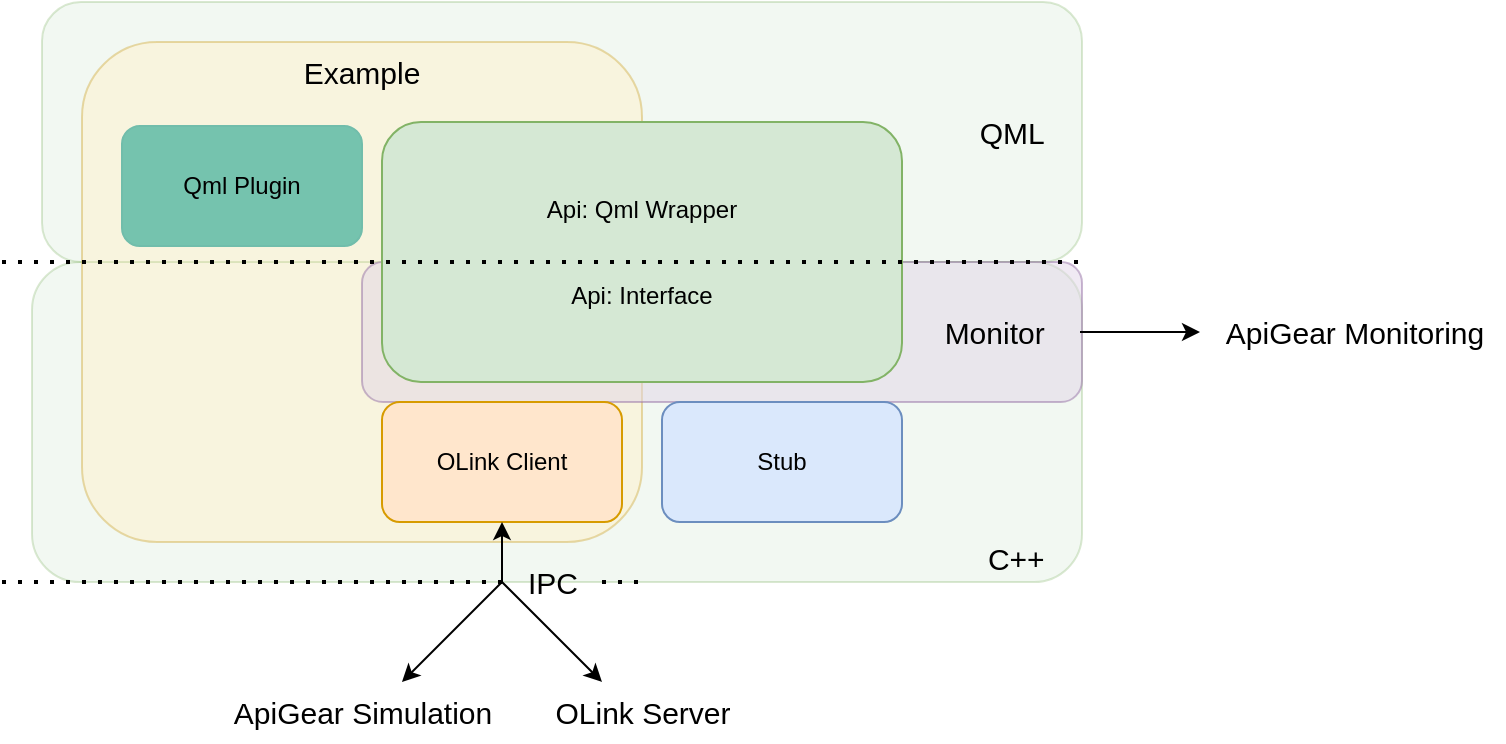 <mxfile version="20.8.10" type="device" pages="2"><diagram name="Page-1" id="pDMbOi06NpgcVXL0xbqy"><mxGraphModel dx="1098" dy="828" grid="1" gridSize="10" guides="1" tooltips="1" connect="1" arrows="1" fold="1" page="1" pageScale="1" pageWidth="850" pageHeight="1100" math="0" shadow="0"><root><mxCell id="0"/><mxCell id="1" parent="0"/><mxCell id="osFX8CQt6mLmNGy1H5lw-31" value="C++&amp;nbsp; &amp;nbsp;&amp;nbsp;" style="rounded=1;whiteSpace=wrap;html=1;glass=0;sketch=0;strokeColor=#82b366;fontSize=15;fillColor=#d5e8d4;opacity=30;align=right;verticalAlign=bottom;" vertex="1" parent="1"><mxGeometry x="45" y="190" width="525" height="160" as="geometry"/></mxCell><mxCell id="osFX8CQt6mLmNGy1H5lw-29" value="QML&amp;nbsp; &amp;nbsp;&amp;nbsp;" style="rounded=1;whiteSpace=wrap;html=1;glass=0;sketch=0;strokeColor=#82b366;fontSize=15;fillColor=#d5e8d4;opacity=30;align=right;" vertex="1" parent="1"><mxGeometry x="50" y="60" width="520" height="130" as="geometry"/></mxCell><mxCell id="osFX8CQt6mLmNGy1H5lw-6" value="Example" style="rounded=1;whiteSpace=wrap;html=1;glass=0;horizontal=1;verticalAlign=top;align=center;labelPosition=center;verticalLabelPosition=middle;fontSize=15;fillColor=#fff2cc;strokeColor=#d6b656;opacity=50;" vertex="1" parent="1"><mxGeometry x="70" y="80" width="280" height="250" as="geometry"/></mxCell><mxCell id="osFX8CQt6mLmNGy1H5lw-13" value="Monitor&amp;nbsp; &amp;nbsp;&amp;nbsp;" style="rounded=1;whiteSpace=wrap;html=1;glass=0;sketch=0;strokeColor=#9673a6;fontSize=15;fillColor=#e1d5e7;opacity=50;align=right;" vertex="1" parent="1"><mxGeometry x="210" y="190" width="360" height="70" as="geometry"/></mxCell><mxCell id="osFX8CQt6mLmNGy1H5lw-1" value="OLink Client" style="rounded=1;whiteSpace=wrap;html=1;fillColor=#ffe6cc;strokeColor=#d79b00;" vertex="1" parent="1"><mxGeometry x="220" y="260" width="120" height="60" as="geometry"/></mxCell><mxCell id="osFX8CQt6mLmNGy1H5lw-2" value="Stub" style="rounded=1;whiteSpace=wrap;html=1;fillColor=#dae8fc;strokeColor=#6c8ebf;" vertex="1" parent="1"><mxGeometry x="360" y="260" width="120" height="60" as="geometry"/></mxCell><mxCell id="osFX8CQt6mLmNGy1H5lw-3" value="Api: Qml Wrapper&lt;br&gt;&lt;br&gt;&lt;br&gt;Api: Interface" style="rounded=1;whiteSpace=wrap;html=1;fillColor=#d5e8d4;strokeColor=#82b366;" vertex="1" parent="1"><mxGeometry x="220" y="120" width="260" height="130" as="geometry"/></mxCell><mxCell id="osFX8CQt6mLmNGy1H5lw-5" value="Qml Plugin" style="rounded=1;whiteSpace=wrap;html=1;fillColor=#75C3AE;strokeColor=#71BDAB;" vertex="1" parent="1"><mxGeometry x="90" y="122" width="120" height="60" as="geometry"/></mxCell><mxCell id="osFX8CQt6mLmNGy1H5lw-7" value="" style="endArrow=none;dashed=1;html=1;dashPattern=1 3;strokeWidth=2;rounded=0;entryX=1;entryY=0;entryDx=0;entryDy=0;" edge="1" parent="1" target="osFX8CQt6mLmNGy1H5lw-13"><mxGeometry width="50" height="50" relative="1" as="geometry"><mxPoint x="30" y="190" as="sourcePoint"/><mxPoint x="550" y="190" as="targetPoint"/></mxGeometry></mxCell><mxCell id="osFX8CQt6mLmNGy1H5lw-8" value="" style="endArrow=none;dashed=1;html=1;dashPattern=1 3;strokeWidth=2;rounded=0;startArrow=none;" edge="1" parent="1" source="osFX8CQt6mLmNGy1H5lw-10"><mxGeometry width="50" height="50" relative="1" as="geometry"><mxPoint x="30" y="350" as="sourcePoint"/><mxPoint x="350" y="350" as="targetPoint"/></mxGeometry></mxCell><mxCell id="osFX8CQt6mLmNGy1H5lw-12" value="" style="endArrow=none;dashed=1;html=1;dashPattern=1 3;strokeWidth=2;rounded=0;" edge="1" parent="1" target="osFX8CQt6mLmNGy1H5lw-10"><mxGeometry width="50" height="50" relative="1" as="geometry"><mxPoint x="30" y="350" as="sourcePoint"/><mxPoint x="350" y="350" as="targetPoint"/></mxGeometry></mxCell><mxCell id="osFX8CQt6mLmNGy1H5lw-10" value="IPC" style="text;html=1;align=center;verticalAlign=middle;resizable=0;points=[];autosize=1;strokeColor=none;fillColor=none;fontSize=15;" vertex="1" parent="1"><mxGeometry x="280" y="335" width="50" height="30" as="geometry"/></mxCell><mxCell id="osFX8CQt6mLmNGy1H5lw-32" value="" style="endArrow=classic;startArrow=classic;html=1;rounded=0;fontSize=15;entryX=0.5;entryY=1;entryDx=0;entryDy=0;" edge="1" parent="1" target="osFX8CQt6mLmNGy1H5lw-1"><mxGeometry width="50" height="50" relative="1" as="geometry"><mxPoint x="330" y="400" as="sourcePoint"/><mxPoint x="450" y="400" as="targetPoint"/><Array as="points"><mxPoint x="280" y="350"/></Array></mxGeometry></mxCell><mxCell id="osFX8CQt6mLmNGy1H5lw-35" value="" style="endArrow=classic;html=1;rounded=0;fontSize=15;" edge="1" parent="1"><mxGeometry width="50" height="50" relative="1" as="geometry"><mxPoint x="569" y="225" as="sourcePoint"/><mxPoint x="629" y="225" as="targetPoint"/></mxGeometry></mxCell><mxCell id="osFX8CQt6mLmNGy1H5lw-38" value="" style="endArrow=classic;html=1;rounded=0;fontSize=15;" edge="1" parent="1"><mxGeometry width="50" height="50" relative="1" as="geometry"><mxPoint x="280" y="350" as="sourcePoint"/><mxPoint x="230" y="400" as="targetPoint"/></mxGeometry></mxCell><mxCell id="osFX8CQt6mLmNGy1H5lw-39" value="ApiGear Simulation" style="text;html=1;align=center;verticalAlign=middle;resizable=0;points=[];autosize=1;strokeColor=none;fillColor=none;fontSize=15;" vertex="1" parent="1"><mxGeometry x="135" y="400" width="150" height="30" as="geometry"/></mxCell><mxCell id="osFX8CQt6mLmNGy1H5lw-40" value="OLink Server" style="text;html=1;align=center;verticalAlign=middle;resizable=0;points=[];autosize=1;strokeColor=none;fillColor=none;fontSize=15;" vertex="1" parent="1"><mxGeometry x="295" y="400" width="110" height="30" as="geometry"/></mxCell><mxCell id="osFX8CQt6mLmNGy1H5lw-41" value="ApiGear Monitoring" style="text;html=1;align=center;verticalAlign=middle;resizable=0;points=[];autosize=1;strokeColor=none;fillColor=none;fontSize=15;" vertex="1" parent="1"><mxGeometry x="631" y="210" width="150" height="30" as="geometry"/></mxCell></root></mxGraphModel></diagram><diagram id="FQb99FB6nM29fIYBV_YS" name="Page-2"><mxGraphModel dx="1098" dy="1928" grid="1" gridSize="11" guides="1" tooltips="1" connect="1" arrows="1" fold="1" page="1" pageScale="1" pageWidth="850" pageHeight="1100" math="0" shadow="0"><root><mxCell id="0"/><mxCell id="1" parent="0"/><mxCell id="6bvlrEtEFYt903VRQleQ-1" value="Example" style="rounded=1;whiteSpace=wrap;html=1;glass=0;horizontal=1;verticalAlign=top;align=center;labelPosition=center;verticalLabelPosition=middle;fontSize=15;fillColor=#fff2cc;strokeColor=#d6b656;opacity=50;" vertex="1" parent="1"><mxGeometry x="101" y="-1070" width="150" height="257" as="geometry"/></mxCell><mxCell id="6bvlrEtEFYt903VRQleQ-2" value="Monitor&amp;nbsp; &amp;nbsp;&amp;nbsp;" style="rounded=1;whiteSpace=wrap;html=1;glass=0;sketch=0;strokeColor=#9673a6;fontSize=15;fillColor=#e1d5e7;opacity=50;align=right;" vertex="1" parent="1"><mxGeometry x="111" y="-980" width="230" height="80" as="geometry"/></mxCell><mxCell id="6bvlrEtEFYt903VRQleQ-3" value="OLink Server" style="rounded=1;whiteSpace=wrap;html=1;fillColor=#ffe6cc;strokeColor=#d79b00;" vertex="1" parent="1"><mxGeometry x="121" y="-896" width="120" height="60" as="geometry"/></mxCell><mxCell id="6bvlrEtEFYt903VRQleQ-4" value="Stub" style="rounded=1;whiteSpace=wrap;html=1;fillColor=#dae8fc;strokeColor=#6c8ebf;" vertex="1" parent="1"><mxGeometry x="116" y="-1040" width="120" height="60" as="geometry"/></mxCell><mxCell id="6bvlrEtEFYt903VRQleQ-5" value="Api" style="rounded=1;whiteSpace=wrap;html=1;fillColor=#d5e8d4;strokeColor=#82b366;" vertex="1" parent="1"><mxGeometry x="121" y="-970" width="120" height="64" as="geometry"/></mxCell><mxCell id="6bvlrEtEFYt903VRQleQ-6" value="" style="endArrow=none;dashed=1;html=1;dashPattern=1 3;strokeWidth=2;rounded=0;startArrow=none;" edge="1" parent="1" source="6bvlrEtEFYt903VRQleQ-8"><mxGeometry width="50" height="50" relative="1" as="geometry"><mxPoint x="-69" y="-806" as="sourcePoint"/><mxPoint x="251" y="-806" as="targetPoint"/></mxGeometry></mxCell><mxCell id="6bvlrEtEFYt903VRQleQ-7" value="" style="endArrow=none;dashed=1;html=1;dashPattern=1 3;strokeWidth=2;rounded=0;" edge="1" parent="1" target="6bvlrEtEFYt903VRQleQ-8"><mxGeometry width="50" height="50" relative="1" as="geometry"><mxPoint x="100" y="-806" as="sourcePoint"/><mxPoint x="260" y="-806" as="targetPoint"/></mxGeometry></mxCell><mxCell id="6bvlrEtEFYt903VRQleQ-8" value="IPC" style="text;html=1;align=center;verticalAlign=middle;resizable=0;points=[];autosize=1;strokeColor=none;fillColor=none;fontSize=15;" vertex="1" parent="1"><mxGeometry x="190" y="-821" width="50" height="30" as="geometry"/></mxCell><mxCell id="6bvlrEtEFYt903VRQleQ-9" value="" style="endArrow=none;dashed=1;html=1;dashPattern=1 3;strokeWidth=2;rounded=0;startArrow=none;" edge="1" parent="1"><mxGeometry width="50" height="50" relative="1" as="geometry"><mxPoint x="240" y="-806.5" as="sourcePoint"/><mxPoint x="260" y="-806.5" as="targetPoint"/></mxGeometry></mxCell><mxCell id="6bvlrEtEFYt903VRQleQ-10" value="" style="endArrow=classic;startArrow=classic;html=1;rounded=0;fontSize=15;" edge="1" parent="1"><mxGeometry width="50" height="50" relative="1" as="geometry"><mxPoint x="181" y="-765" as="sourcePoint"/><mxPoint x="181" y="-835" as="targetPoint"/><Array as="points"><mxPoint x="181" y="-805"/></Array></mxGeometry></mxCell><mxCell id="6bvlrEtEFYt903VRQleQ-11" value="" style="endArrow=classic;html=1;rounded=0;fontSize=15;exitX=1;exitY=0.5;exitDx=0;exitDy=0;" edge="1" parent="1" source="6bvlrEtEFYt903VRQleQ-2"><mxGeometry width="50" height="50" relative="1" as="geometry"><mxPoint x="291" y="-1050" as="sourcePoint"/><mxPoint x="411" y="-940" as="targetPoint"/></mxGeometry></mxCell><mxCell id="6bvlrEtEFYt903VRQleQ-12" value="ApiGear Monitoring" style="text;html=1;align=center;verticalAlign=middle;resizable=0;points=[];autosize=1;strokeColor=none;fillColor=none;fontSize=15;" vertex="1" parent="1"><mxGeometry x="410" y="-953" width="150" height="30" as="geometry"/></mxCell><mxCell id="6bvlrEtEFYt903VRQleQ-13" value="OLink Clients" style="text;html=1;align=center;verticalAlign=middle;resizable=0;points=[];autosize=1;strokeColor=none;fillColor=none;fontSize=15;" vertex="1" parent="1"><mxGeometry x="130" y="-760" width="110" height="30" as="geometry"/></mxCell></root></mxGraphModel></diagram></mxfile>